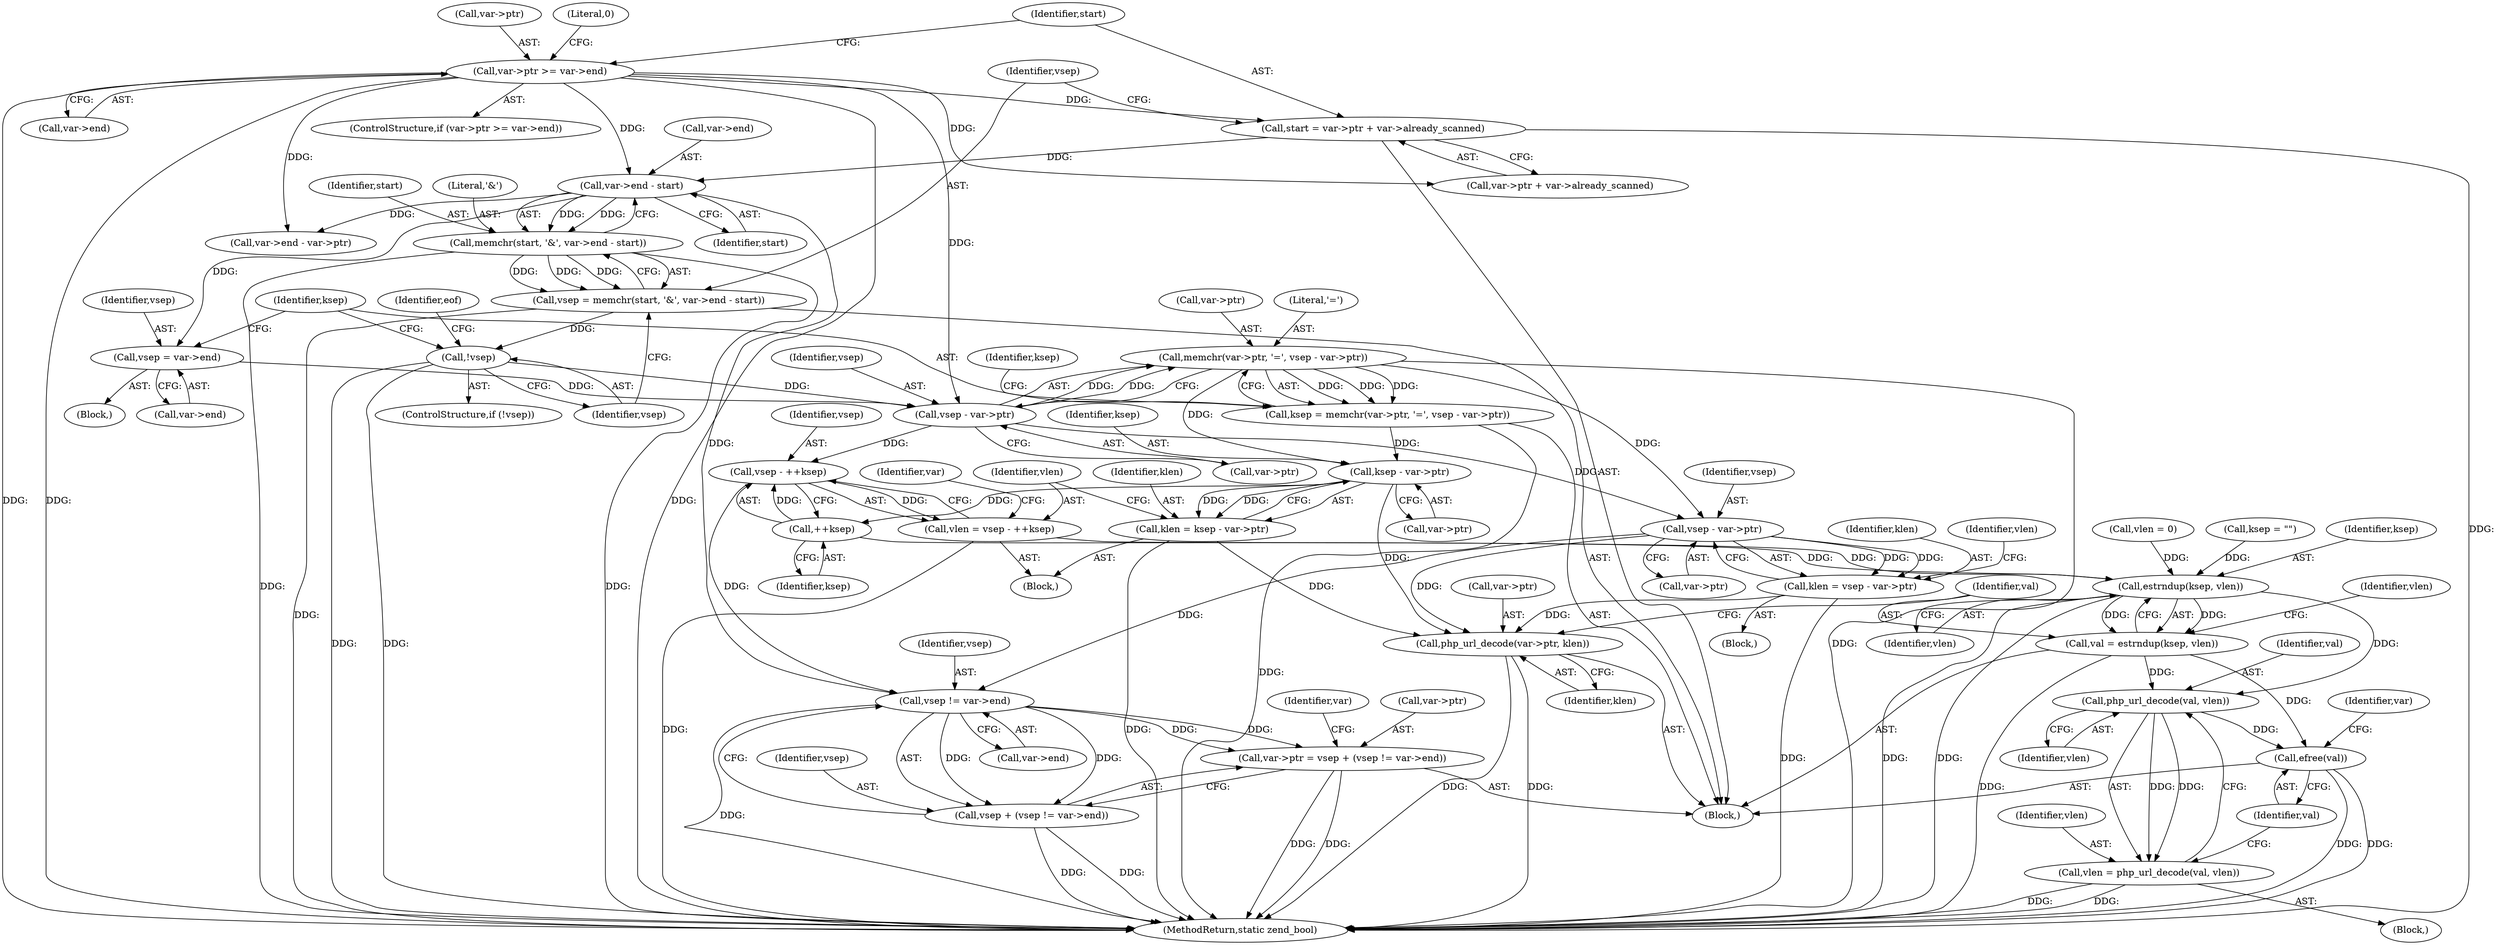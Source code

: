 digraph "0_php-src_0f8cf3b8497dc45c010c44ed9e96518e11e19fc3@API" {
"1000175" [label="(Call,memchr(var->ptr, '=', vsep - var->ptr))"];
"1000180" [label="(Call,vsep - var->ptr)"];
"1000168" [label="(Call,vsep = var->end)"];
"1000140" [label="(Call,var->end - start)"];
"1000116" [label="(Call,var->ptr >= var->end)"];
"1000126" [label="(Call,start = var->ptr + var->already_scanned)"];
"1000146" [label="(Call,!vsep)"];
"1000135" [label="(Call,vsep = memchr(start, '&', var->end - start))"];
"1000137" [label="(Call,memchr(start, '&', var->end - start))"];
"1000173" [label="(Call,ksep = memchr(var->ptr, '=', vsep - var->ptr))"];
"1000194" [label="(Call,ksep - var->ptr)"];
"1000192" [label="(Call,klen = ksep - var->ptr)"];
"1000220" [label="(Call,php_url_decode(var->ptr, klen))"];
"1000203" [label="(Call,++ksep)"];
"1000201" [label="(Call,vsep - ++ksep)"];
"1000199" [label="(Call,vlen = vsep - ++ksep)"];
"1000227" [label="(Call,estrndup(ksep, vlen))"];
"1000225" [label="(Call,val = estrndup(ksep, vlen))"];
"1000235" [label="(Call,php_url_decode(val, vlen))"];
"1000233" [label="(Call,vlen = php_url_decode(val, vlen))"];
"1000239" [label="(Call,efree(val))"];
"1000247" [label="(Call,vsep != var->end)"];
"1000241" [label="(Call,var->ptr = vsep + (vsep != var->end))"];
"1000245" [label="(Call,vsep + (vsep != var->end))"];
"1000212" [label="(Call,vsep - var->ptr)"];
"1000210" [label="(Call,klen = vsep - var->ptr)"];
"1000168" [label="(Call,vsep = var->end)"];
"1000128" [label="(Call,var->ptr + var->already_scanned)"];
"1000135" [label="(Call,vsep = memchr(start, '&', var->end - start))"];
"1000201" [label="(Call,vsep - ++ksep)"];
"1000220" [label="(Call,php_url_decode(var->ptr, klen))"];
"1000228" [label="(Identifier,ksep)"];
"1000195" [label="(Identifier,ksep)"];
"1000138" [label="(Identifier,start)"];
"1000227" [label="(Call,estrndup(ksep, vlen))"];
"1000254" [label="(Identifier,var)"];
"1000246" [label="(Identifier,vsep)"];
"1000217" [label="(Call,vlen = 0)"];
"1000234" [label="(Identifier,vlen)"];
"1000245" [label="(Call,vsep + (vsep != var->end))"];
"1000175" [label="(Call,memchr(var->ptr, '=', vsep - var->ptr))"];
"1000193" [label="(Identifier,klen)"];
"1000182" [label="(Call,var->ptr)"];
"1000176" [label="(Call,var->ptr)"];
"1000117" [label="(Call,var->ptr)"];
"1000229" [label="(Identifier,vlen)"];
"1000203" [label="(Call,++ksep)"];
"1000196" [label="(Call,var->ptr)"];
"1000249" [label="(Call,var->end)"];
"1000169" [label="(Identifier,vsep)"];
"1000236" [label="(Identifier,val)"];
"1000179" [label="(Literal,'=')"];
"1000211" [label="(Identifier,klen)"];
"1000224" [label="(Identifier,klen)"];
"1000139" [label="(Literal,'&')"];
"1000174" [label="(Identifier,ksep)"];
"1000120" [label="(Call,var->end)"];
"1000226" [label="(Identifier,val)"];
"1000218" [label="(Identifier,vlen)"];
"1000170" [label="(Call,var->end)"];
"1000233" [label="(Call,vlen = php_url_decode(val, vlen))"];
"1000206" [label="(Block,)"];
"1000225" [label="(Call,val = estrndup(ksep, vlen))"];
"1000237" [label="(Identifier,vlen)"];
"1000192" [label="(Call,klen = ksep - var->ptr)"];
"1000140" [label="(Call,var->end - start)"];
"1000202" [label="(Identifier,vsep)"];
"1000239" [label="(Call,efree(val))"];
"1000259" [label="(MethodReturn,static zend_bool)"];
"1000241" [label="(Call,var->ptr = vsep + (vsep != var->end))"];
"1000145" [label="(ControlStructure,if (!vsep))"];
"1000187" [label="(Block,)"];
"1000200" [label="(Identifier,vlen)"];
"1000235" [label="(Call,php_url_decode(val, vlen))"];
"1000180" [label="(Call,vsep - var->ptr)"];
"1000181" [label="(Identifier,vsep)"];
"1000240" [label="(Identifier,val)"];
"1000213" [label="(Identifier,vsep)"];
"1000151" [label="(Identifier,eof)"];
"1000125" [label="(Literal,0)"];
"1000186" [label="(Identifier,ksep)"];
"1000243" [label="(Identifier,var)"];
"1000144" [label="(Identifier,start)"];
"1000204" [label="(Identifier,ksep)"];
"1000242" [label="(Call,var->ptr)"];
"1000107" [label="(Block,)"];
"1000116" [label="(Call,var->ptr >= var->end)"];
"1000248" [label="(Identifier,vsep)"];
"1000137" [label="(Call,memchr(start, '&', var->end - start))"];
"1000173" [label="(Call,ksep = memchr(var->ptr, '=', vsep - var->ptr))"];
"1000232" [label="(Block,)"];
"1000127" [label="(Identifier,start)"];
"1000212" [label="(Call,vsep - var->ptr)"];
"1000221" [label="(Call,var->ptr)"];
"1000222" [label="(Identifier,var)"];
"1000115" [label="(ControlStructure,if (var->ptr >= var->end))"];
"1000199" [label="(Call,vlen = vsep - ++ksep)"];
"1000146" [label="(Call,!vsep)"];
"1000207" [label="(Call,ksep = \"\")"];
"1000141" [label="(Call,var->end)"];
"1000231" [label="(Identifier,vlen)"];
"1000194" [label="(Call,ksep - var->ptr)"];
"1000247" [label="(Call,vsep != var->end)"];
"1000136" [label="(Identifier,vsep)"];
"1000147" [label="(Identifier,vsep)"];
"1000126" [label="(Call,start = var->ptr + var->already_scanned)"];
"1000167" [label="(Block,)"];
"1000157" [label="(Call,var->end - var->ptr)"];
"1000210" [label="(Call,klen = vsep - var->ptr)"];
"1000214" [label="(Call,var->ptr)"];
"1000175" -> "1000173"  [label="AST: "];
"1000175" -> "1000180"  [label="CFG: "];
"1000176" -> "1000175"  [label="AST: "];
"1000179" -> "1000175"  [label="AST: "];
"1000180" -> "1000175"  [label="AST: "];
"1000173" -> "1000175"  [label="CFG: "];
"1000175" -> "1000259"  [label="DDG: "];
"1000175" -> "1000173"  [label="DDG: "];
"1000175" -> "1000173"  [label="DDG: "];
"1000175" -> "1000173"  [label="DDG: "];
"1000180" -> "1000175"  [label="DDG: "];
"1000180" -> "1000175"  [label="DDG: "];
"1000175" -> "1000194"  [label="DDG: "];
"1000175" -> "1000212"  [label="DDG: "];
"1000180" -> "1000182"  [label="CFG: "];
"1000181" -> "1000180"  [label="AST: "];
"1000182" -> "1000180"  [label="AST: "];
"1000168" -> "1000180"  [label="DDG: "];
"1000146" -> "1000180"  [label="DDG: "];
"1000116" -> "1000180"  [label="DDG: "];
"1000180" -> "1000201"  [label="DDG: "];
"1000180" -> "1000212"  [label="DDG: "];
"1000168" -> "1000167"  [label="AST: "];
"1000168" -> "1000170"  [label="CFG: "];
"1000169" -> "1000168"  [label="AST: "];
"1000170" -> "1000168"  [label="AST: "];
"1000174" -> "1000168"  [label="CFG: "];
"1000140" -> "1000168"  [label="DDG: "];
"1000140" -> "1000137"  [label="AST: "];
"1000140" -> "1000144"  [label="CFG: "];
"1000141" -> "1000140"  [label="AST: "];
"1000144" -> "1000140"  [label="AST: "];
"1000137" -> "1000140"  [label="CFG: "];
"1000140" -> "1000137"  [label="DDG: "];
"1000140" -> "1000137"  [label="DDG: "];
"1000116" -> "1000140"  [label="DDG: "];
"1000126" -> "1000140"  [label="DDG: "];
"1000140" -> "1000157"  [label="DDG: "];
"1000140" -> "1000247"  [label="DDG: "];
"1000116" -> "1000115"  [label="AST: "];
"1000116" -> "1000120"  [label="CFG: "];
"1000117" -> "1000116"  [label="AST: "];
"1000120" -> "1000116"  [label="AST: "];
"1000125" -> "1000116"  [label="CFG: "];
"1000127" -> "1000116"  [label="CFG: "];
"1000116" -> "1000259"  [label="DDG: "];
"1000116" -> "1000259"  [label="DDG: "];
"1000116" -> "1000259"  [label="DDG: "];
"1000116" -> "1000126"  [label="DDG: "];
"1000116" -> "1000128"  [label="DDG: "];
"1000116" -> "1000157"  [label="DDG: "];
"1000126" -> "1000107"  [label="AST: "];
"1000126" -> "1000128"  [label="CFG: "];
"1000127" -> "1000126"  [label="AST: "];
"1000128" -> "1000126"  [label="AST: "];
"1000136" -> "1000126"  [label="CFG: "];
"1000126" -> "1000259"  [label="DDG: "];
"1000146" -> "1000145"  [label="AST: "];
"1000146" -> "1000147"  [label="CFG: "];
"1000147" -> "1000146"  [label="AST: "];
"1000151" -> "1000146"  [label="CFG: "];
"1000174" -> "1000146"  [label="CFG: "];
"1000146" -> "1000259"  [label="DDG: "];
"1000146" -> "1000259"  [label="DDG: "];
"1000135" -> "1000146"  [label="DDG: "];
"1000135" -> "1000107"  [label="AST: "];
"1000135" -> "1000137"  [label="CFG: "];
"1000136" -> "1000135"  [label="AST: "];
"1000137" -> "1000135"  [label="AST: "];
"1000147" -> "1000135"  [label="CFG: "];
"1000135" -> "1000259"  [label="DDG: "];
"1000137" -> "1000135"  [label="DDG: "];
"1000137" -> "1000135"  [label="DDG: "];
"1000137" -> "1000135"  [label="DDG: "];
"1000138" -> "1000137"  [label="AST: "];
"1000139" -> "1000137"  [label="AST: "];
"1000137" -> "1000259"  [label="DDG: "];
"1000137" -> "1000259"  [label="DDG: "];
"1000173" -> "1000107"  [label="AST: "];
"1000174" -> "1000173"  [label="AST: "];
"1000186" -> "1000173"  [label="CFG: "];
"1000173" -> "1000259"  [label="DDG: "];
"1000173" -> "1000194"  [label="DDG: "];
"1000194" -> "1000192"  [label="AST: "];
"1000194" -> "1000196"  [label="CFG: "];
"1000195" -> "1000194"  [label="AST: "];
"1000196" -> "1000194"  [label="AST: "];
"1000192" -> "1000194"  [label="CFG: "];
"1000194" -> "1000192"  [label="DDG: "];
"1000194" -> "1000192"  [label="DDG: "];
"1000194" -> "1000203"  [label="DDG: "];
"1000194" -> "1000220"  [label="DDG: "];
"1000192" -> "1000187"  [label="AST: "];
"1000193" -> "1000192"  [label="AST: "];
"1000200" -> "1000192"  [label="CFG: "];
"1000192" -> "1000259"  [label="DDG: "];
"1000192" -> "1000220"  [label="DDG: "];
"1000220" -> "1000107"  [label="AST: "];
"1000220" -> "1000224"  [label="CFG: "];
"1000221" -> "1000220"  [label="AST: "];
"1000224" -> "1000220"  [label="AST: "];
"1000226" -> "1000220"  [label="CFG: "];
"1000220" -> "1000259"  [label="DDG: "];
"1000220" -> "1000259"  [label="DDG: "];
"1000212" -> "1000220"  [label="DDG: "];
"1000210" -> "1000220"  [label="DDG: "];
"1000203" -> "1000201"  [label="AST: "];
"1000203" -> "1000204"  [label="CFG: "];
"1000204" -> "1000203"  [label="AST: "];
"1000201" -> "1000203"  [label="CFG: "];
"1000203" -> "1000201"  [label="DDG: "];
"1000203" -> "1000227"  [label="DDG: "];
"1000201" -> "1000199"  [label="AST: "];
"1000202" -> "1000201"  [label="AST: "];
"1000199" -> "1000201"  [label="CFG: "];
"1000201" -> "1000199"  [label="DDG: "];
"1000201" -> "1000247"  [label="DDG: "];
"1000199" -> "1000187"  [label="AST: "];
"1000200" -> "1000199"  [label="AST: "];
"1000222" -> "1000199"  [label="CFG: "];
"1000199" -> "1000259"  [label="DDG: "];
"1000199" -> "1000227"  [label="DDG: "];
"1000227" -> "1000225"  [label="AST: "];
"1000227" -> "1000229"  [label="CFG: "];
"1000228" -> "1000227"  [label="AST: "];
"1000229" -> "1000227"  [label="AST: "];
"1000225" -> "1000227"  [label="CFG: "];
"1000227" -> "1000259"  [label="DDG: "];
"1000227" -> "1000259"  [label="DDG: "];
"1000227" -> "1000225"  [label="DDG: "];
"1000227" -> "1000225"  [label="DDG: "];
"1000207" -> "1000227"  [label="DDG: "];
"1000217" -> "1000227"  [label="DDG: "];
"1000227" -> "1000235"  [label="DDG: "];
"1000225" -> "1000107"  [label="AST: "];
"1000226" -> "1000225"  [label="AST: "];
"1000231" -> "1000225"  [label="CFG: "];
"1000225" -> "1000259"  [label="DDG: "];
"1000225" -> "1000235"  [label="DDG: "];
"1000225" -> "1000239"  [label="DDG: "];
"1000235" -> "1000233"  [label="AST: "];
"1000235" -> "1000237"  [label="CFG: "];
"1000236" -> "1000235"  [label="AST: "];
"1000237" -> "1000235"  [label="AST: "];
"1000233" -> "1000235"  [label="CFG: "];
"1000235" -> "1000233"  [label="DDG: "];
"1000235" -> "1000233"  [label="DDG: "];
"1000235" -> "1000239"  [label="DDG: "];
"1000233" -> "1000232"  [label="AST: "];
"1000234" -> "1000233"  [label="AST: "];
"1000240" -> "1000233"  [label="CFG: "];
"1000233" -> "1000259"  [label="DDG: "];
"1000233" -> "1000259"  [label="DDG: "];
"1000239" -> "1000107"  [label="AST: "];
"1000239" -> "1000240"  [label="CFG: "];
"1000240" -> "1000239"  [label="AST: "];
"1000243" -> "1000239"  [label="CFG: "];
"1000239" -> "1000259"  [label="DDG: "];
"1000239" -> "1000259"  [label="DDG: "];
"1000247" -> "1000245"  [label="AST: "];
"1000247" -> "1000249"  [label="CFG: "];
"1000248" -> "1000247"  [label="AST: "];
"1000249" -> "1000247"  [label="AST: "];
"1000245" -> "1000247"  [label="CFG: "];
"1000247" -> "1000259"  [label="DDG: "];
"1000247" -> "1000241"  [label="DDG: "];
"1000247" -> "1000241"  [label="DDG: "];
"1000247" -> "1000245"  [label="DDG: "];
"1000247" -> "1000245"  [label="DDG: "];
"1000212" -> "1000247"  [label="DDG: "];
"1000241" -> "1000107"  [label="AST: "];
"1000241" -> "1000245"  [label="CFG: "];
"1000242" -> "1000241"  [label="AST: "];
"1000245" -> "1000241"  [label="AST: "];
"1000254" -> "1000241"  [label="CFG: "];
"1000241" -> "1000259"  [label="DDG: "];
"1000241" -> "1000259"  [label="DDG: "];
"1000246" -> "1000245"  [label="AST: "];
"1000245" -> "1000259"  [label="DDG: "];
"1000245" -> "1000259"  [label="DDG: "];
"1000212" -> "1000210"  [label="AST: "];
"1000212" -> "1000214"  [label="CFG: "];
"1000213" -> "1000212"  [label="AST: "];
"1000214" -> "1000212"  [label="AST: "];
"1000210" -> "1000212"  [label="CFG: "];
"1000212" -> "1000210"  [label="DDG: "];
"1000212" -> "1000210"  [label="DDG: "];
"1000210" -> "1000206"  [label="AST: "];
"1000211" -> "1000210"  [label="AST: "];
"1000218" -> "1000210"  [label="CFG: "];
"1000210" -> "1000259"  [label="DDG: "];
}
